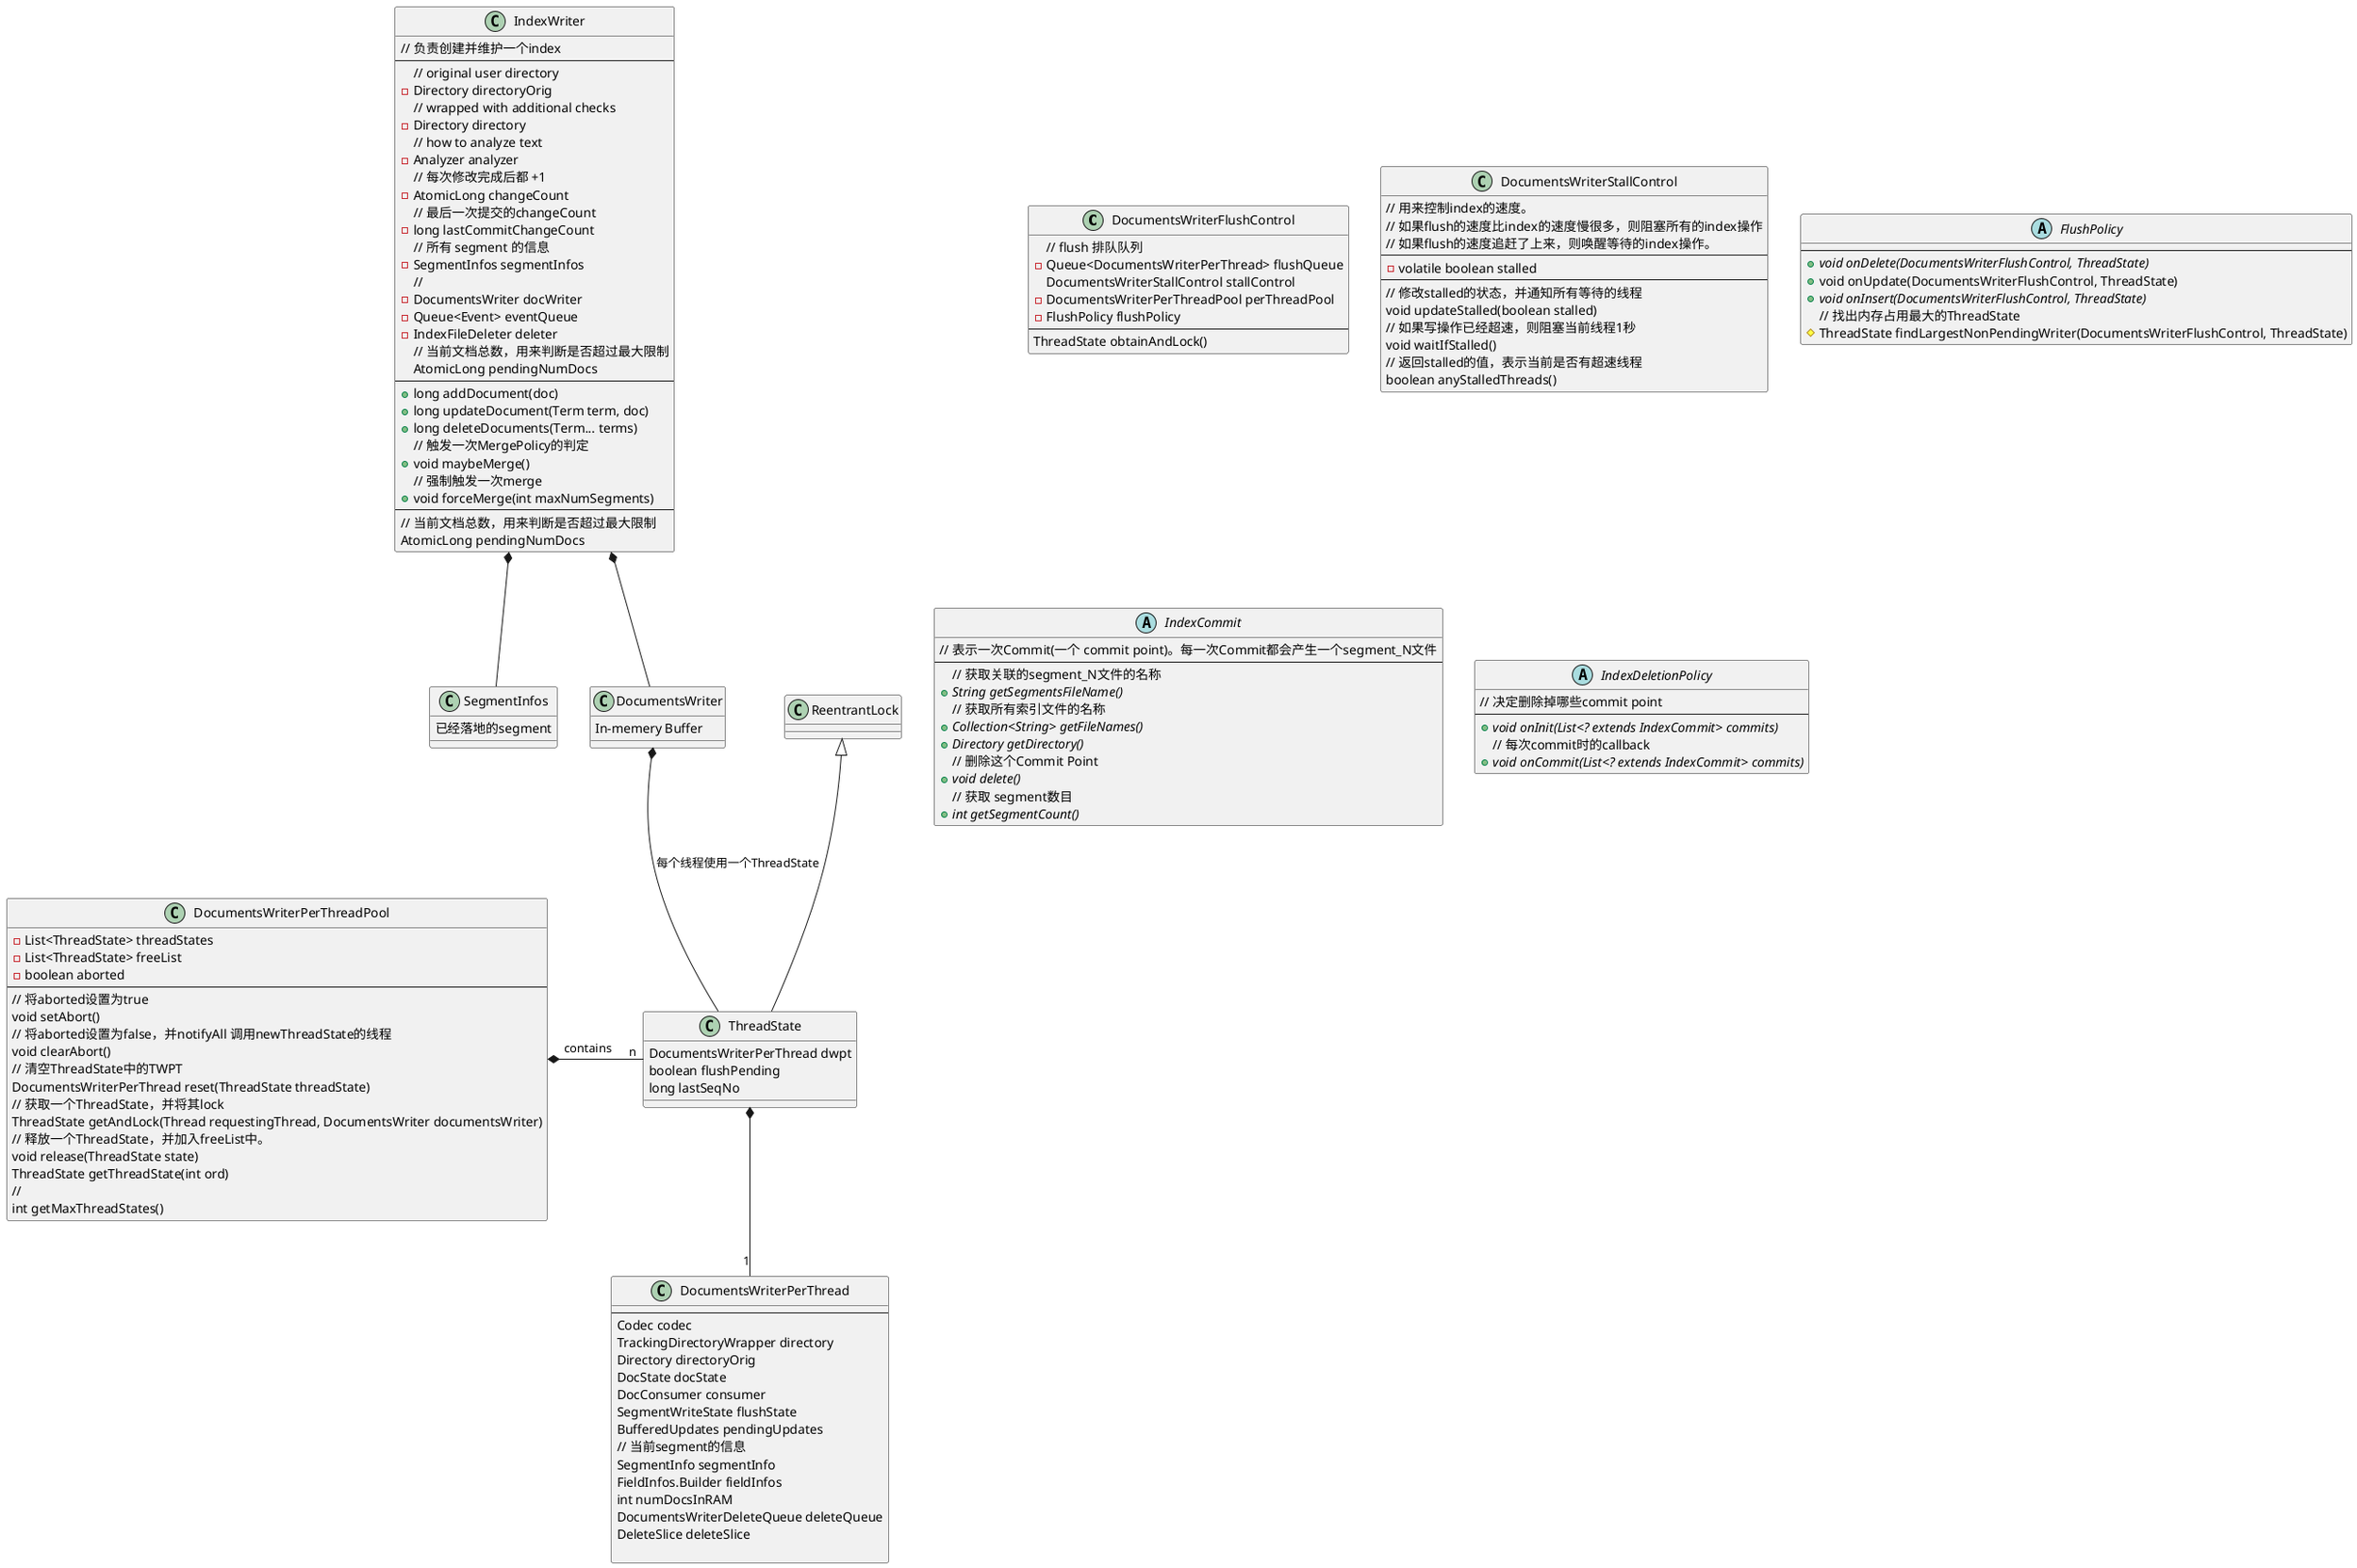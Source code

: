 @startuml
class DocumentsWriterFlushControl{
    // flush 排队队列
    -Queue<DocumentsWriterPerThread> flushQueue
    DocumentsWriterStallControl stallControl
    -DocumentsWriterPerThreadPool perThreadPool
    -FlushPolicy flushPolicy
    ---
    ThreadState obtainAndLock()
}

class DocumentsWriterStallControl{
    // 用来控制index的速度。
    // 如果flush的速度比index的速度慢很多，则阻塞所有的index操作
    // 如果flush的速度追赶了上来，则唤醒等待的index操作。
    ---
    -volatile boolean stalled
    ---
    // 修改stalled的状态，并通知所有等待的线程
    void updateStalled(boolean stalled)
    // 如果写操作已经超速，则阻塞当前线程1秒
    void waitIfStalled()
    // 返回stalled的值，表示当前是否有超速线程
    boolean anyStalledThreads()
}

abstract class FlushPolicy{
    ---
    +{abstract} void onDelete(DocumentsWriterFlushControl, ThreadState)
    +void onUpdate(DocumentsWriterFlushControl, ThreadState)
    +{abstract} void onInsert(DocumentsWriterFlushControl, ThreadState)
    // 找出内存占用最大的ThreadState
    #ThreadState findLargestNonPendingWriter(DocumentsWriterFlushControl, ThreadState)
}

abstract class IndexCommit{
    // 表示一次Commit(一个 commit point)。每一次Commit都会产生一个segment_N文件
    ---
    // 获取关联的segment_N文件的名称
    +{abstract} String getSegmentsFileName()
    // 获取所有索引文件的名称
    +{abstract} Collection<String> getFileNames()
    +{abstract} Directory getDirectory()
    // 删除这个Commit Point
    +{abstract} void delete()
    // 获取 segment数目
    +{abstract} int getSegmentCount()
}

abstract class IndexDeletionPolicy{
    // 决定删除掉哪些commit point
    ---
    +{abstract} void onInit(List<? extends IndexCommit> commits)
    // 每次commit时的callback
    +{abstract} void onCommit(List<? extends IndexCommit> commits)
}

class IndexWriter{
    // 负责创建并维护一个index
    ---
    // original user directory
    -Directory directoryOrig
    // wrapped with additional checks
    -Directory directory
    // how to analyze text
    -Analyzer analyzer
    // 每次修改完成后都 +1
    -AtomicLong changeCount
    // 最后一次提交的changeCount
    -long lastCommitChangeCount
    // 所有 segment 的信息
    -SegmentInfos segmentInfos
    //
    -DocumentsWriter docWriter
    -Queue<Event> eventQueue
    -IndexFileDeleter deleter
    // 当前文档总数，用来判断是否超过最大限制
    AtomicLong pendingNumDocs
    ---
    +long addDocument(doc)
    +long updateDocument(Term term, doc)
    +long deleteDocuments(Term... terms)
    // 触发一次MergePolicy的判定
    +void maybeMerge()
    // 强制触发一次merge
    +void forceMerge(int maxNumSegments)
}

class SegmentInfos{
    已经落地的segment
}

class DocumentsWriter{
    In-memery Buffer
}

class IndexWriter{
    ---
    // 当前文档总数，用来判断是否超过最大限制
    AtomicLong pendingNumDocs
}

class DocumentsWriter{

}

class DocumentsWriterPerThread{
    ---
    Codec codec
    TrackingDirectoryWrapper directory
    Directory directoryOrig
    DocState docState
    DocConsumer consumer
    SegmentWriteState flushState
    BufferedUpdates pendingUpdates
    // 当前segment的信息
    SegmentInfo segmentInfo
    FieldInfos.Builder fieldInfos
    int numDocsInRAM
    DocumentsWriterDeleteQueue deleteQueue
    DeleteSlice deleteSlice

}

class ThreadState extends ReentrantLock{
    DocumentsWriterPerThread dwpt
    boolean flushPending
    long lastSeqNo
}

class DocumentsWriterPerThreadPool{
    -List<ThreadState> threadStates
    -List<ThreadState> freeList
    -boolean aborted
    ---
    // 将aborted设置为true
    void setAbort()
    // 将aborted设置为false，并notifyAll 调用newThreadState的线程
    void clearAbort()
    // 清空ThreadState中的TWPT
    DocumentsWriterPerThread reset(ThreadState threadState)
    // 获取一个ThreadState，并将其lock
    ThreadState getAndLock(Thread requestingThread, DocumentsWriter documentsWriter)
    // 释放一个ThreadState，并加入freeList中。
    void release(ThreadState state)
    ThreadState getThreadState(int ord)
    //
    int getMaxThreadStates()
}

IndexWriter *-- SegmentInfos
IndexWriter *-- DocumentsWriter
DocumentsWriter *-- ThreadState : 每个线程使用一个ThreadState
DocumentsWriterPerThreadPool *--right-- "n" ThreadState : "contains     "
ThreadState *-- "1" DocumentsWriterPerThread
@enduml